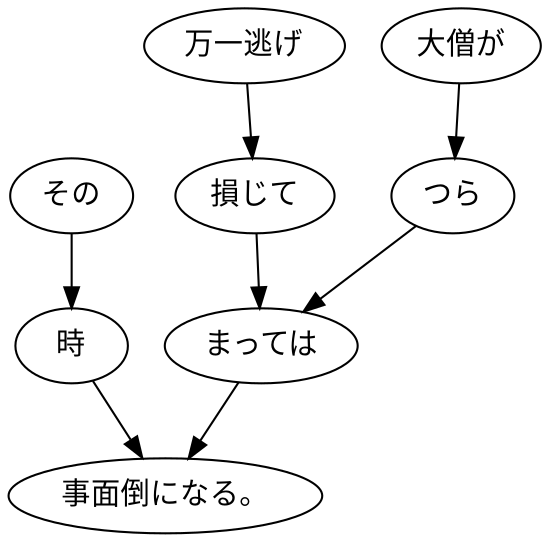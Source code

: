 digraph graph5110 {
	node0 [label="その"];
	node1 [label="時"];
	node2 [label="万一逃げ"];
	node3 [label="損じて"];
	node4 [label="大僧が"];
	node5 [label="つら"];
	node6 [label="まっては"];
	node7 [label="事面倒になる。"];
	node0 -> node1;
	node1 -> node7;
	node2 -> node3;
	node3 -> node6;
	node4 -> node5;
	node5 -> node6;
	node6 -> node7;
}
